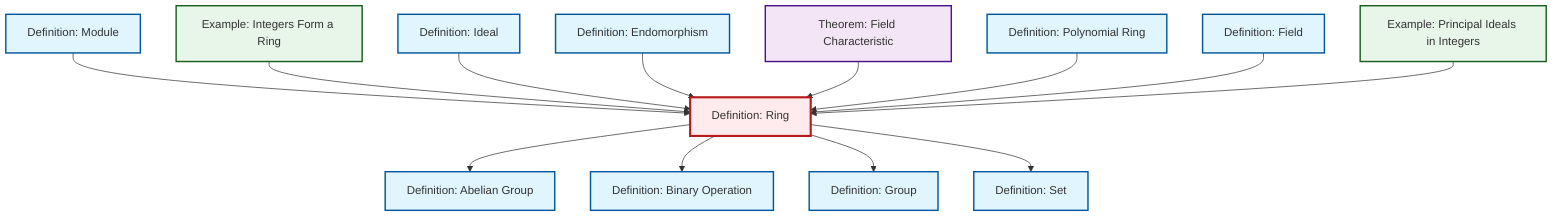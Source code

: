 graph TD
    classDef definition fill:#e1f5fe,stroke:#01579b,stroke-width:2px
    classDef theorem fill:#f3e5f5,stroke:#4a148c,stroke-width:2px
    classDef axiom fill:#fff3e0,stroke:#e65100,stroke-width:2px
    classDef example fill:#e8f5e9,stroke:#1b5e20,stroke-width:2px
    classDef current fill:#ffebee,stroke:#b71c1c,stroke-width:3px
    def-module["Definition: Module"]:::definition
    def-binary-operation["Definition: Binary Operation"]:::definition
    def-ring["Definition: Ring"]:::definition
    thm-field-characteristic["Theorem: Field Characteristic"]:::theorem
    def-polynomial-ring["Definition: Polynomial Ring"]:::definition
    def-ideal["Definition: Ideal"]:::definition
    def-abelian-group["Definition: Abelian Group"]:::definition
    def-endomorphism["Definition: Endomorphism"]:::definition
    ex-principal-ideal["Example: Principal Ideals in Integers"]:::example
    def-group["Definition: Group"]:::definition
    def-set["Definition: Set"]:::definition
    ex-integers-ring["Example: Integers Form a Ring"]:::example
    def-field["Definition: Field"]:::definition
    def-ring --> def-abelian-group
    def-module --> def-ring
    ex-integers-ring --> def-ring
    def-ideal --> def-ring
    def-endomorphism --> def-ring
    thm-field-characteristic --> def-ring
    def-polynomial-ring --> def-ring
    def-ring --> def-binary-operation
    def-field --> def-ring
    def-ring --> def-group
    ex-principal-ideal --> def-ring
    def-ring --> def-set
    class def-ring current